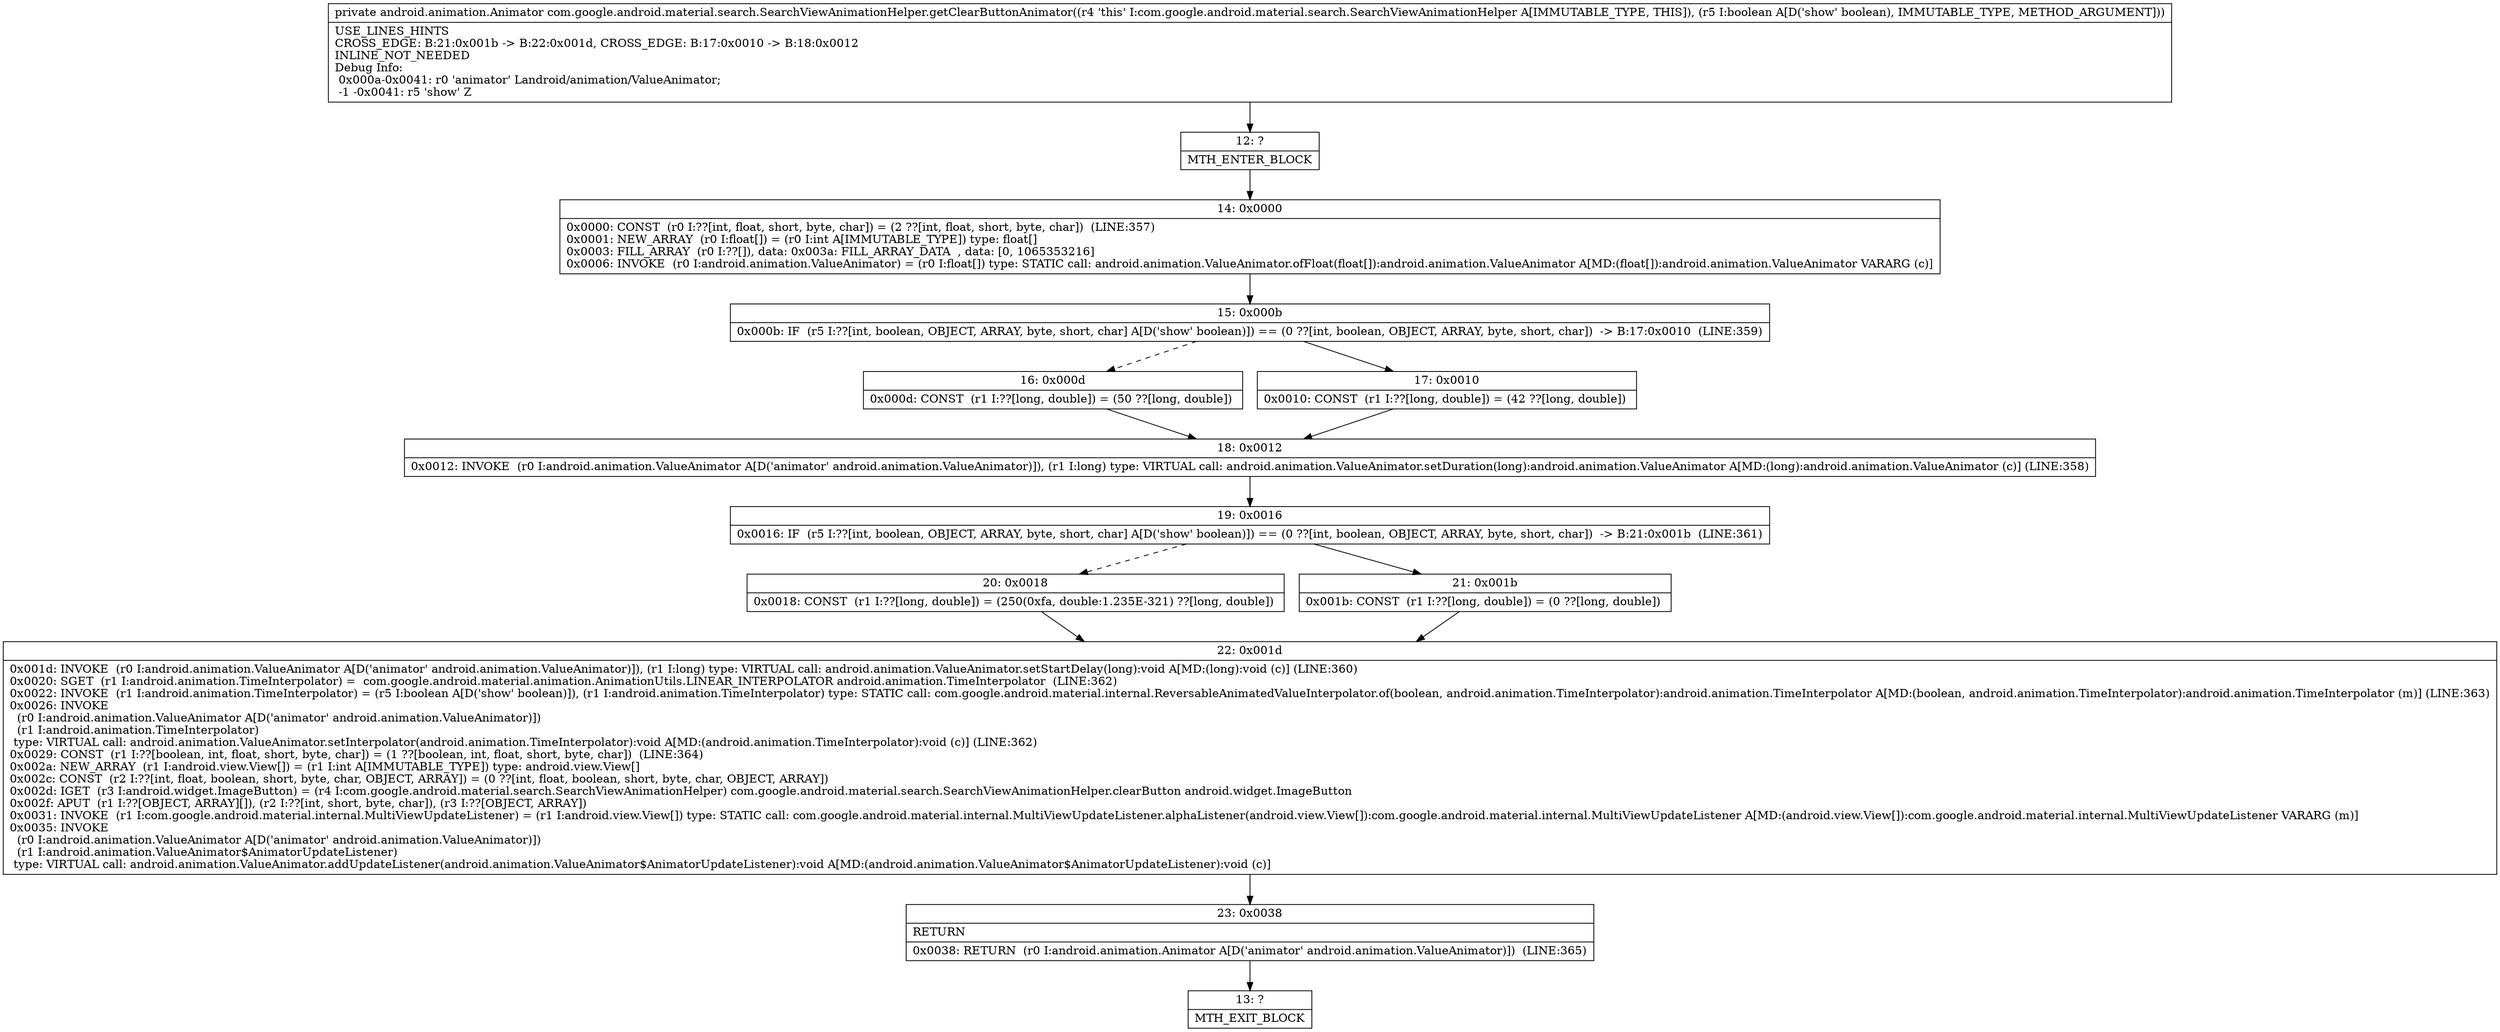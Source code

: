 digraph "CFG forcom.google.android.material.search.SearchViewAnimationHelper.getClearButtonAnimator(Z)Landroid\/animation\/Animator;" {
Node_12 [shape=record,label="{12\:\ ?|MTH_ENTER_BLOCK\l}"];
Node_14 [shape=record,label="{14\:\ 0x0000|0x0000: CONST  (r0 I:??[int, float, short, byte, char]) = (2 ??[int, float, short, byte, char])  (LINE:357)\l0x0001: NEW_ARRAY  (r0 I:float[]) = (r0 I:int A[IMMUTABLE_TYPE]) type: float[] \l0x0003: FILL_ARRAY  (r0 I:??[]), data: 0x003a: FILL_ARRAY_DATA  , data: [0, 1065353216] \l0x0006: INVOKE  (r0 I:android.animation.ValueAnimator) = (r0 I:float[]) type: STATIC call: android.animation.ValueAnimator.ofFloat(float[]):android.animation.ValueAnimator A[MD:(float[]):android.animation.ValueAnimator VARARG (c)]\l}"];
Node_15 [shape=record,label="{15\:\ 0x000b|0x000b: IF  (r5 I:??[int, boolean, OBJECT, ARRAY, byte, short, char] A[D('show' boolean)]) == (0 ??[int, boolean, OBJECT, ARRAY, byte, short, char])  \-\> B:17:0x0010  (LINE:359)\l}"];
Node_16 [shape=record,label="{16\:\ 0x000d|0x000d: CONST  (r1 I:??[long, double]) = (50 ??[long, double]) \l}"];
Node_18 [shape=record,label="{18\:\ 0x0012|0x0012: INVOKE  (r0 I:android.animation.ValueAnimator A[D('animator' android.animation.ValueAnimator)]), (r1 I:long) type: VIRTUAL call: android.animation.ValueAnimator.setDuration(long):android.animation.ValueAnimator A[MD:(long):android.animation.ValueAnimator (c)] (LINE:358)\l}"];
Node_19 [shape=record,label="{19\:\ 0x0016|0x0016: IF  (r5 I:??[int, boolean, OBJECT, ARRAY, byte, short, char] A[D('show' boolean)]) == (0 ??[int, boolean, OBJECT, ARRAY, byte, short, char])  \-\> B:21:0x001b  (LINE:361)\l}"];
Node_20 [shape=record,label="{20\:\ 0x0018|0x0018: CONST  (r1 I:??[long, double]) = (250(0xfa, double:1.235E\-321) ??[long, double]) \l}"];
Node_22 [shape=record,label="{22\:\ 0x001d|0x001d: INVOKE  (r0 I:android.animation.ValueAnimator A[D('animator' android.animation.ValueAnimator)]), (r1 I:long) type: VIRTUAL call: android.animation.ValueAnimator.setStartDelay(long):void A[MD:(long):void (c)] (LINE:360)\l0x0020: SGET  (r1 I:android.animation.TimeInterpolator) =  com.google.android.material.animation.AnimationUtils.LINEAR_INTERPOLATOR android.animation.TimeInterpolator  (LINE:362)\l0x0022: INVOKE  (r1 I:android.animation.TimeInterpolator) = (r5 I:boolean A[D('show' boolean)]), (r1 I:android.animation.TimeInterpolator) type: STATIC call: com.google.android.material.internal.ReversableAnimatedValueInterpolator.of(boolean, android.animation.TimeInterpolator):android.animation.TimeInterpolator A[MD:(boolean, android.animation.TimeInterpolator):android.animation.TimeInterpolator (m)] (LINE:363)\l0x0026: INVOKE  \l  (r0 I:android.animation.ValueAnimator A[D('animator' android.animation.ValueAnimator)])\l  (r1 I:android.animation.TimeInterpolator)\l type: VIRTUAL call: android.animation.ValueAnimator.setInterpolator(android.animation.TimeInterpolator):void A[MD:(android.animation.TimeInterpolator):void (c)] (LINE:362)\l0x0029: CONST  (r1 I:??[boolean, int, float, short, byte, char]) = (1 ??[boolean, int, float, short, byte, char])  (LINE:364)\l0x002a: NEW_ARRAY  (r1 I:android.view.View[]) = (r1 I:int A[IMMUTABLE_TYPE]) type: android.view.View[] \l0x002c: CONST  (r2 I:??[int, float, boolean, short, byte, char, OBJECT, ARRAY]) = (0 ??[int, float, boolean, short, byte, char, OBJECT, ARRAY]) \l0x002d: IGET  (r3 I:android.widget.ImageButton) = (r4 I:com.google.android.material.search.SearchViewAnimationHelper) com.google.android.material.search.SearchViewAnimationHelper.clearButton android.widget.ImageButton \l0x002f: APUT  (r1 I:??[OBJECT, ARRAY][]), (r2 I:??[int, short, byte, char]), (r3 I:??[OBJECT, ARRAY]) \l0x0031: INVOKE  (r1 I:com.google.android.material.internal.MultiViewUpdateListener) = (r1 I:android.view.View[]) type: STATIC call: com.google.android.material.internal.MultiViewUpdateListener.alphaListener(android.view.View[]):com.google.android.material.internal.MultiViewUpdateListener A[MD:(android.view.View[]):com.google.android.material.internal.MultiViewUpdateListener VARARG (m)]\l0x0035: INVOKE  \l  (r0 I:android.animation.ValueAnimator A[D('animator' android.animation.ValueAnimator)])\l  (r1 I:android.animation.ValueAnimator$AnimatorUpdateListener)\l type: VIRTUAL call: android.animation.ValueAnimator.addUpdateListener(android.animation.ValueAnimator$AnimatorUpdateListener):void A[MD:(android.animation.ValueAnimator$AnimatorUpdateListener):void (c)]\l}"];
Node_23 [shape=record,label="{23\:\ 0x0038|RETURN\l|0x0038: RETURN  (r0 I:android.animation.Animator A[D('animator' android.animation.ValueAnimator)])  (LINE:365)\l}"];
Node_13 [shape=record,label="{13\:\ ?|MTH_EXIT_BLOCK\l}"];
Node_21 [shape=record,label="{21\:\ 0x001b|0x001b: CONST  (r1 I:??[long, double]) = (0 ??[long, double]) \l}"];
Node_17 [shape=record,label="{17\:\ 0x0010|0x0010: CONST  (r1 I:??[long, double]) = (42 ??[long, double]) \l}"];
MethodNode[shape=record,label="{private android.animation.Animator com.google.android.material.search.SearchViewAnimationHelper.getClearButtonAnimator((r4 'this' I:com.google.android.material.search.SearchViewAnimationHelper A[IMMUTABLE_TYPE, THIS]), (r5 I:boolean A[D('show' boolean), IMMUTABLE_TYPE, METHOD_ARGUMENT]))  | USE_LINES_HINTS\lCROSS_EDGE: B:21:0x001b \-\> B:22:0x001d, CROSS_EDGE: B:17:0x0010 \-\> B:18:0x0012\lINLINE_NOT_NEEDED\lDebug Info:\l  0x000a\-0x0041: r0 'animator' Landroid\/animation\/ValueAnimator;\l  \-1 \-0x0041: r5 'show' Z\l}"];
MethodNode -> Node_12;Node_12 -> Node_14;
Node_14 -> Node_15;
Node_15 -> Node_16[style=dashed];
Node_15 -> Node_17;
Node_16 -> Node_18;
Node_18 -> Node_19;
Node_19 -> Node_20[style=dashed];
Node_19 -> Node_21;
Node_20 -> Node_22;
Node_22 -> Node_23;
Node_23 -> Node_13;
Node_21 -> Node_22;
Node_17 -> Node_18;
}

